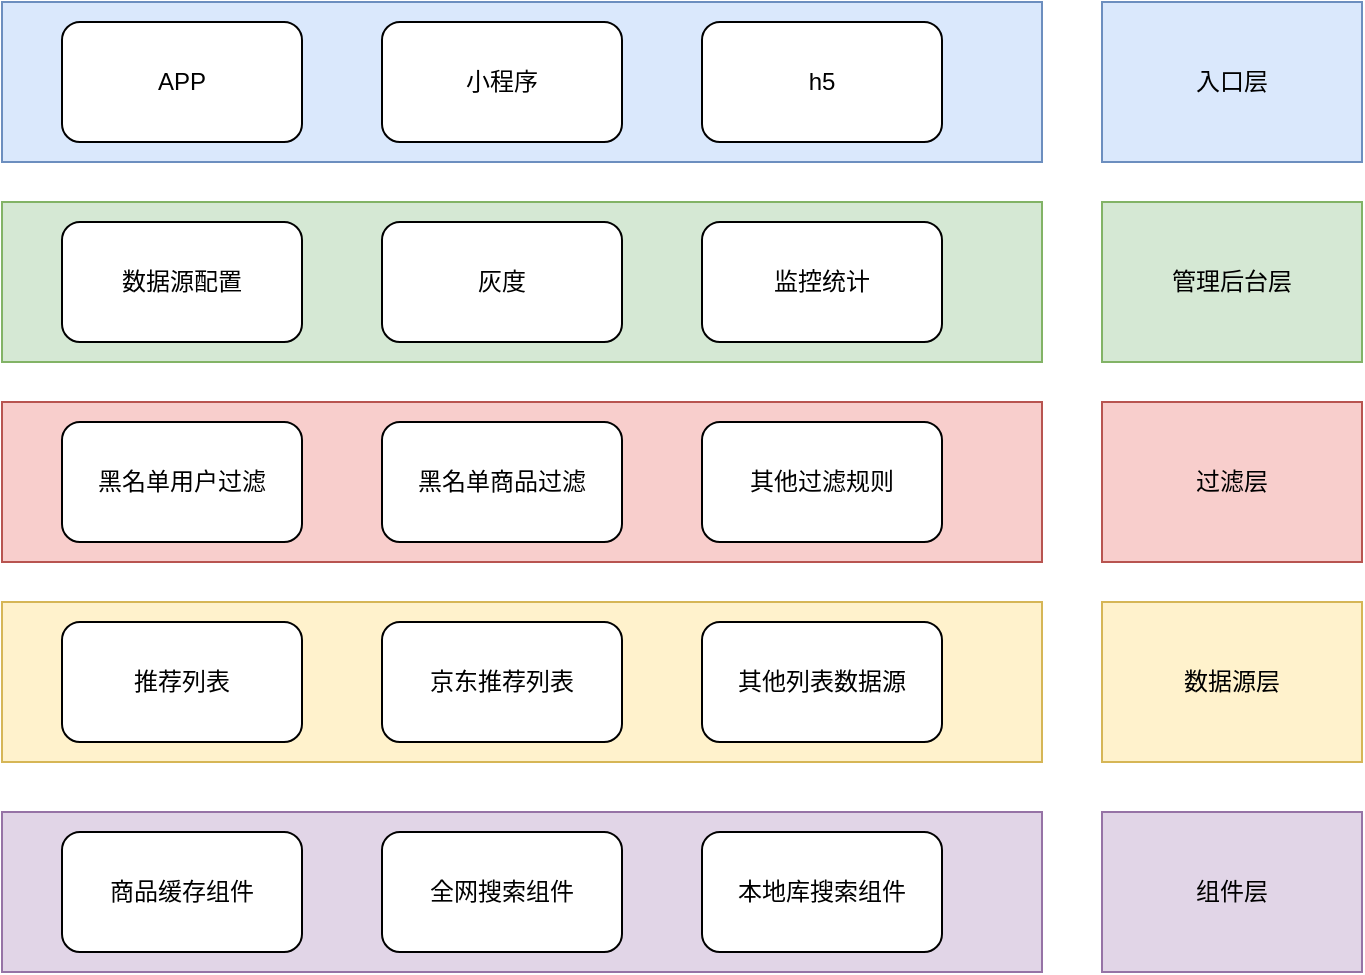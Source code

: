 <mxfile version="24.0.6" type="github">
  <diagram name="第 1 页" id="E42M_iRw3wJCUOGfKwOv">
    <mxGraphModel dx="1026" dy="663" grid="1" gridSize="10" guides="1" tooltips="1" connect="1" arrows="1" fold="1" page="1" pageScale="1" pageWidth="827" pageHeight="1169" math="0" shadow="0">
      <root>
        <mxCell id="0" />
        <mxCell id="1" parent="0" />
        <mxCell id="-84CJ0cTqPwXlulRKscy-1" value="" style="rounded=0;whiteSpace=wrap;html=1;fillColor=#dae8fc;strokeColor=#6c8ebf;" vertex="1" parent="1">
          <mxGeometry x="110" y="100" width="520" height="80" as="geometry" />
        </mxCell>
        <mxCell id="-84CJ0cTqPwXlulRKscy-2" value="入口层" style="rounded=0;whiteSpace=wrap;html=1;fillColor=#dae8fc;strokeColor=#6c8ebf;" vertex="1" parent="1">
          <mxGeometry x="660" y="100" width="130" height="80" as="geometry" />
        </mxCell>
        <mxCell id="-84CJ0cTqPwXlulRKscy-3" value="APP" style="rounded=1;whiteSpace=wrap;html=1;" vertex="1" parent="1">
          <mxGeometry x="140" y="110" width="120" height="60" as="geometry" />
        </mxCell>
        <mxCell id="-84CJ0cTqPwXlulRKscy-4" value="小程序" style="rounded=1;whiteSpace=wrap;html=1;" vertex="1" parent="1">
          <mxGeometry x="300" y="110" width="120" height="60" as="geometry" />
        </mxCell>
        <mxCell id="-84CJ0cTqPwXlulRKscy-5" value="h5" style="rounded=1;whiteSpace=wrap;html=1;" vertex="1" parent="1">
          <mxGeometry x="460" y="110" width="120" height="60" as="geometry" />
        </mxCell>
        <mxCell id="-84CJ0cTqPwXlulRKscy-6" value="" style="rounded=0;whiteSpace=wrap;html=1;fillColor=#d5e8d4;strokeColor=#82b366;" vertex="1" parent="1">
          <mxGeometry x="110" y="200" width="520" height="80" as="geometry" />
        </mxCell>
        <mxCell id="-84CJ0cTqPwXlulRKscy-7" value="管理后台层" style="rounded=0;whiteSpace=wrap;html=1;fillColor=#d5e8d4;strokeColor=#82b366;" vertex="1" parent="1">
          <mxGeometry x="660" y="200" width="130" height="80" as="geometry" />
        </mxCell>
        <mxCell id="-84CJ0cTqPwXlulRKscy-8" value="数据源配置" style="rounded=1;whiteSpace=wrap;html=1;" vertex="1" parent="1">
          <mxGeometry x="140" y="210" width="120" height="60" as="geometry" />
        </mxCell>
        <mxCell id="-84CJ0cTqPwXlulRKscy-9" value="灰度" style="rounded=1;whiteSpace=wrap;html=1;" vertex="1" parent="1">
          <mxGeometry x="300" y="210" width="120" height="60" as="geometry" />
        </mxCell>
        <mxCell id="-84CJ0cTqPwXlulRKscy-10" value="监控统计" style="rounded=1;whiteSpace=wrap;html=1;" vertex="1" parent="1">
          <mxGeometry x="460" y="210" width="120" height="60" as="geometry" />
        </mxCell>
        <mxCell id="-84CJ0cTqPwXlulRKscy-15" value="" style="rounded=0;whiteSpace=wrap;html=1;fillColor=#f8cecc;strokeColor=#b85450;" vertex="1" parent="1">
          <mxGeometry x="110" y="300" width="520" height="80" as="geometry" />
        </mxCell>
        <mxCell id="-84CJ0cTqPwXlulRKscy-16" value="过滤层" style="rounded=0;whiteSpace=wrap;html=1;fillColor=#f8cecc;strokeColor=#b85450;" vertex="1" parent="1">
          <mxGeometry x="660" y="300" width="130" height="80" as="geometry" />
        </mxCell>
        <mxCell id="-84CJ0cTqPwXlulRKscy-17" value="黑名单用户过滤" style="rounded=1;whiteSpace=wrap;html=1;" vertex="1" parent="1">
          <mxGeometry x="140" y="310" width="120" height="60" as="geometry" />
        </mxCell>
        <mxCell id="-84CJ0cTqPwXlulRKscy-18" value="黑名单商品过滤" style="rounded=1;whiteSpace=wrap;html=1;" vertex="1" parent="1">
          <mxGeometry x="300" y="310" width="120" height="60" as="geometry" />
        </mxCell>
        <mxCell id="-84CJ0cTqPwXlulRKscy-19" value="其他过滤规则" style="rounded=1;whiteSpace=wrap;html=1;" vertex="1" parent="1">
          <mxGeometry x="460" y="310" width="120" height="60" as="geometry" />
        </mxCell>
        <mxCell id="-84CJ0cTqPwXlulRKscy-20" value="" style="rounded=0;whiteSpace=wrap;html=1;fillColor=#fff2cc;strokeColor=#d6b656;" vertex="1" parent="1">
          <mxGeometry x="110" y="400" width="520" height="80" as="geometry" />
        </mxCell>
        <mxCell id="-84CJ0cTqPwXlulRKscy-21" value="数据源层" style="rounded=0;whiteSpace=wrap;html=1;fillColor=#fff2cc;strokeColor=#d6b656;" vertex="1" parent="1">
          <mxGeometry x="660" y="400" width="130" height="80" as="geometry" />
        </mxCell>
        <mxCell id="-84CJ0cTqPwXlulRKscy-22" value="推荐列表" style="rounded=1;whiteSpace=wrap;html=1;" vertex="1" parent="1">
          <mxGeometry x="140" y="410" width="120" height="60" as="geometry" />
        </mxCell>
        <mxCell id="-84CJ0cTqPwXlulRKscy-23" value="京东推荐列表" style="rounded=1;whiteSpace=wrap;html=1;" vertex="1" parent="1">
          <mxGeometry x="300" y="410" width="120" height="60" as="geometry" />
        </mxCell>
        <mxCell id="-84CJ0cTqPwXlulRKscy-24" value="其他列表数据源" style="rounded=1;whiteSpace=wrap;html=1;" vertex="1" parent="1">
          <mxGeometry x="460" y="410" width="120" height="60" as="geometry" />
        </mxCell>
        <mxCell id="-84CJ0cTqPwXlulRKscy-26" value="" style="rounded=0;whiteSpace=wrap;html=1;fillColor=#e1d5e7;strokeColor=#9673a6;" vertex="1" parent="1">
          <mxGeometry x="110" y="505" width="520" height="80" as="geometry" />
        </mxCell>
        <mxCell id="-84CJ0cTqPwXlulRKscy-27" value="组件层" style="rounded=0;whiteSpace=wrap;html=1;fillColor=#e1d5e7;strokeColor=#9673a6;" vertex="1" parent="1">
          <mxGeometry x="660" y="505" width="130" height="80" as="geometry" />
        </mxCell>
        <mxCell id="-84CJ0cTqPwXlulRKscy-28" value="商品缓存组件" style="rounded=1;whiteSpace=wrap;html=1;" vertex="1" parent="1">
          <mxGeometry x="140" y="515" width="120" height="60" as="geometry" />
        </mxCell>
        <mxCell id="-84CJ0cTqPwXlulRKscy-29" value="全网搜索组件" style="rounded=1;whiteSpace=wrap;html=1;" vertex="1" parent="1">
          <mxGeometry x="300" y="515" width="120" height="60" as="geometry" />
        </mxCell>
        <mxCell id="-84CJ0cTqPwXlulRKscy-30" value="本地库搜索组件" style="rounded=1;whiteSpace=wrap;html=1;" vertex="1" parent="1">
          <mxGeometry x="460" y="515" width="120" height="60" as="geometry" />
        </mxCell>
      </root>
    </mxGraphModel>
  </diagram>
</mxfile>
